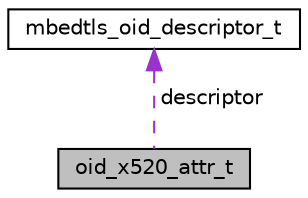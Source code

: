 digraph "oid_x520_attr_t"
{
 // LATEX_PDF_SIZE
  edge [fontname="Helvetica",fontsize="10",labelfontname="Helvetica",labelfontsize="10"];
  node [fontname="Helvetica",fontsize="10",shape=record];
  Node1 [label="oid_x520_attr_t",height=0.2,width=0.4,color="black", fillcolor="grey75", style="filled", fontcolor="black",tooltip=" "];
  Node2 -> Node1 [dir="back",color="darkorchid3",fontsize="10",style="dashed",label=" descriptor" ,fontname="Helvetica"];
  Node2 [label="mbedtls_oid_descriptor_t",height=0.2,width=0.4,color="black", fillcolor="white", style="filled",URL="$d0/d07/structmbedtls__oid__descriptor__t.html",tooltip="Base OID descriptor structure."];
}

